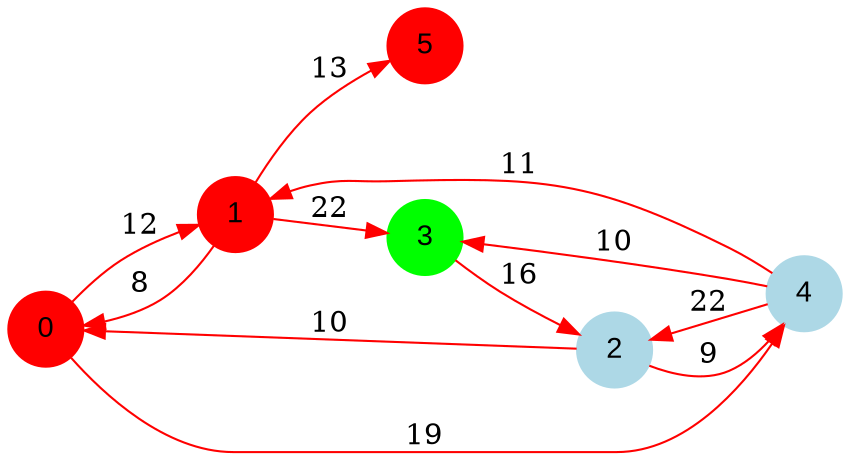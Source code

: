 digraph graphe {
rankdir = LR;
edge [color=red];
0 [fontname="Arial", shape = circle, color=red, style=filled];
1 [fontname="Arial", shape = circle, color=red, style=filled];
2 [fontname="Arial", shape = circle, color=lightblue, style=filled];
3 [fontname="Arial", shape = circle, color=green, style=filled];
4 [fontname="Arial", shape = circle, color=lightblue, style=filled];
5 [fontname="Arial", shape = circle, color=red, style=filled];
	0 -> 1 [label = "12"];
	0 -> 4 [label = "19"];
	1 -> 0 [label = "8"];
	1 -> 3 [label = "22"];
	1 -> 5 [label = "13"];
	2 -> 0 [label = "10"];
	2 -> 4 [label = "9"];
	3 -> 2 [label = "16"];
	4 -> 1 [label = "11"];
	4 -> 2 [label = "22"];
	4 -> 3 [label = "10"];
}
